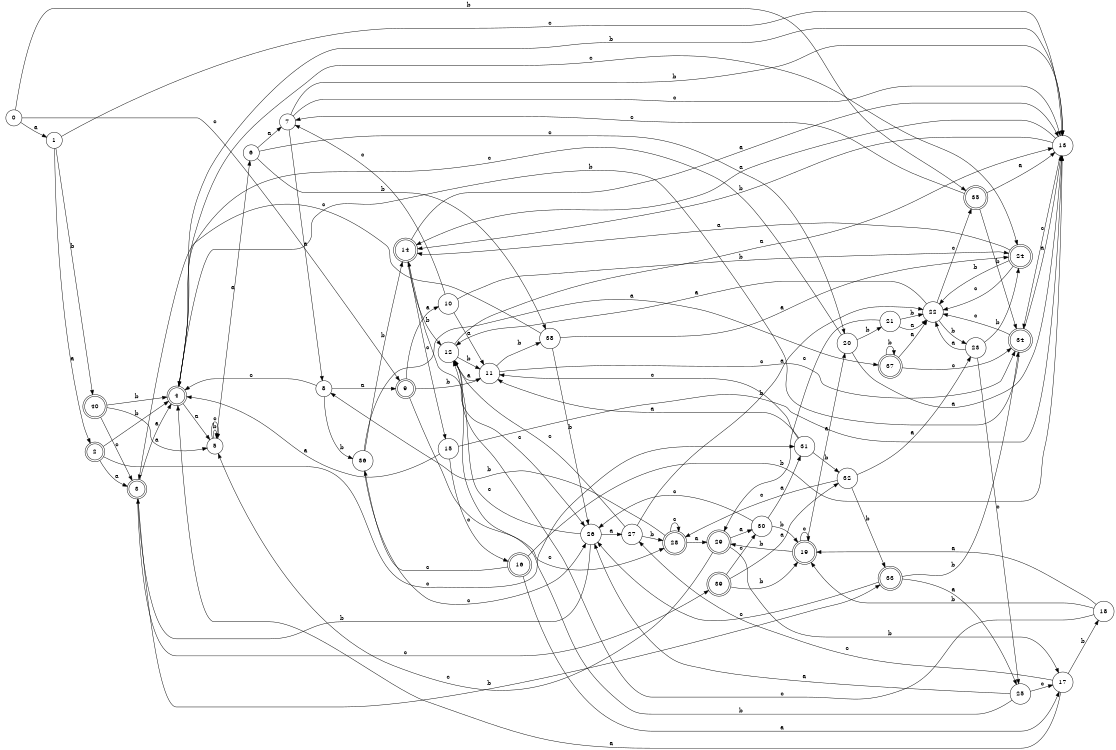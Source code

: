 digraph n33_5 {
__start0 [label="" shape="none"];

rankdir=LR;
size="8,5";

s0 [style="filled", color="black", fillcolor="white" shape="circle", label="0"];
s1 [style="filled", color="black", fillcolor="white" shape="circle", label="1"];
s2 [style="rounded,filled", color="black", fillcolor="white" shape="doublecircle", label="2"];
s3 [style="rounded,filled", color="black", fillcolor="white" shape="doublecircle", label="3"];
s4 [style="rounded,filled", color="black", fillcolor="white" shape="doublecircle", label="4"];
s5 [style="filled", color="black", fillcolor="white" shape="circle", label="5"];
s6 [style="filled", color="black", fillcolor="white" shape="circle", label="6"];
s7 [style="filled", color="black", fillcolor="white" shape="circle", label="7"];
s8 [style="filled", color="black", fillcolor="white" shape="circle", label="8"];
s9 [style="rounded,filled", color="black", fillcolor="white" shape="doublecircle", label="9"];
s10 [style="filled", color="black", fillcolor="white" shape="circle", label="10"];
s11 [style="filled", color="black", fillcolor="white" shape="circle", label="11"];
s12 [style="filled", color="black", fillcolor="white" shape="circle", label="12"];
s13 [style="filled", color="black", fillcolor="white" shape="circle", label="13"];
s14 [style="rounded,filled", color="black", fillcolor="white" shape="doublecircle", label="14"];
s15 [style="filled", color="black", fillcolor="white" shape="circle", label="15"];
s16 [style="rounded,filled", color="black", fillcolor="white" shape="doublecircle", label="16"];
s17 [style="filled", color="black", fillcolor="white" shape="circle", label="17"];
s18 [style="filled", color="black", fillcolor="white" shape="circle", label="18"];
s19 [style="rounded,filled", color="black", fillcolor="white" shape="doublecircle", label="19"];
s20 [style="filled", color="black", fillcolor="white" shape="circle", label="20"];
s21 [style="filled", color="black", fillcolor="white" shape="circle", label="21"];
s22 [style="filled", color="black", fillcolor="white" shape="circle", label="22"];
s23 [style="filled", color="black", fillcolor="white" shape="circle", label="23"];
s24 [style="rounded,filled", color="black", fillcolor="white" shape="doublecircle", label="24"];
s25 [style="filled", color="black", fillcolor="white" shape="circle", label="25"];
s26 [style="filled", color="black", fillcolor="white" shape="circle", label="26"];
s27 [style="filled", color="black", fillcolor="white" shape="circle", label="27"];
s28 [style="rounded,filled", color="black", fillcolor="white" shape="doublecircle", label="28"];
s29 [style="rounded,filled", color="black", fillcolor="white" shape="doublecircle", label="29"];
s30 [style="filled", color="black", fillcolor="white" shape="circle", label="30"];
s31 [style="filled", color="black", fillcolor="white" shape="circle", label="31"];
s32 [style="filled", color="black", fillcolor="white" shape="circle", label="32"];
s33 [style="rounded,filled", color="black", fillcolor="white" shape="doublecircle", label="33"];
s34 [style="rounded,filled", color="black", fillcolor="white" shape="doublecircle", label="34"];
s35 [style="rounded,filled", color="black", fillcolor="white" shape="doublecircle", label="35"];
s36 [style="filled", color="black", fillcolor="white" shape="circle", label="36"];
s37 [style="rounded,filled", color="black", fillcolor="white" shape="doublecircle", label="37"];
s38 [style="filled", color="black", fillcolor="white" shape="circle", label="38"];
s39 [style="rounded,filled", color="black", fillcolor="white" shape="doublecircle", label="39"];
s40 [style="rounded,filled", color="black", fillcolor="white" shape="doublecircle", label="40"];
s0 -> s1 [label="a"];
s0 -> s35 [label="b"];
s0 -> s9 [label="c"];
s1 -> s2 [label="a"];
s1 -> s40 [label="b"];
s1 -> s13 [label="c"];
s2 -> s3 [label="a"];
s2 -> s4 [label="b"];
s2 -> s31 [label="c"];
s3 -> s4 [label="a"];
s3 -> s33 [label="b"];
s3 -> s39 [label="c"];
s4 -> s5 [label="a"];
s4 -> s13 [label="b"];
s4 -> s24 [label="c"];
s5 -> s6 [label="a"];
s5 -> s5 [label="b"];
s5 -> s5 [label="c"];
s6 -> s7 [label="a"];
s6 -> s38 [label="b"];
s6 -> s20 [label="c"];
s7 -> s8 [label="a"];
s7 -> s13 [label="b"];
s7 -> s13 [label="c"];
s8 -> s9 [label="a"];
s8 -> s36 [label="b"];
s8 -> s4 [label="c"];
s9 -> s10 [label="a"];
s9 -> s11 [label="b"];
s9 -> s28 [label="c"];
s10 -> s11 [label="a"];
s10 -> s24 [label="b"];
s10 -> s7 [label="c"];
s11 -> s12 [label="a"];
s11 -> s38 [label="b"];
s11 -> s34 [label="c"];
s12 -> s13 [label="a"];
s12 -> s11 [label="b"];
s12 -> s26 [label="c"];
s13 -> s14 [label="a"];
s13 -> s14 [label="b"];
s13 -> s34 [label="c"];
s14 -> s13 [label="a"];
s14 -> s12 [label="b"];
s14 -> s15 [label="c"];
s15 -> s4 [label="a"];
s15 -> s13 [label="b"];
s15 -> s16 [label="c"];
s16 -> s17 [label="a"];
s16 -> s13 [label="b"];
s16 -> s36 [label="c"];
s17 -> s4 [label="a"];
s17 -> s18 [label="b"];
s17 -> s27 [label="c"];
s18 -> s19 [label="a"];
s18 -> s19 [label="b"];
s18 -> s12 [label="c"];
s19 -> s20 [label="a"];
s19 -> s29 [label="b"];
s19 -> s19 [label="c"];
s20 -> s13 [label="a"];
s20 -> s21 [label="b"];
s20 -> s4 [label="c"];
s21 -> s22 [label="a"];
s21 -> s22 [label="b"];
s21 -> s29 [label="c"];
s22 -> s12 [label="a"];
s22 -> s23 [label="b"];
s22 -> s35 [label="c"];
s23 -> s22 [label="a"];
s23 -> s24 [label="b"];
s23 -> s25 [label="c"];
s24 -> s14 [label="a"];
s24 -> s22 [label="b"];
s24 -> s22 [label="c"];
s25 -> s26 [label="a"];
s25 -> s12 [label="b"];
s25 -> s17 [label="c"];
s26 -> s27 [label="a"];
s26 -> s3 [label="b"];
s26 -> s14 [label="c"];
s27 -> s22 [label="a"];
s27 -> s28 [label="b"];
s27 -> s12 [label="c"];
s28 -> s29 [label="a"];
s28 -> s8 [label="b"];
s28 -> s28 [label="c"];
s29 -> s30 [label="a"];
s29 -> s17 [label="b"];
s29 -> s5 [label="c"];
s30 -> s31 [label="a"];
s30 -> s19 [label="b"];
s30 -> s26 [label="c"];
s31 -> s11 [label="a"];
s31 -> s32 [label="b"];
s31 -> s11 [label="c"];
s32 -> s23 [label="a"];
s32 -> s33 [label="b"];
s32 -> s28 [label="c"];
s33 -> s25 [label="a"];
s33 -> s34 [label="b"];
s33 -> s26 [label="c"];
s34 -> s13 [label="a"];
s34 -> s4 [label="b"];
s34 -> s22 [label="c"];
s35 -> s13 [label="a"];
s35 -> s34 [label="b"];
s35 -> s7 [label="c"];
s36 -> s37 [label="a"];
s36 -> s14 [label="b"];
s36 -> s26 [label="c"];
s37 -> s22 [label="a"];
s37 -> s37 [label="b"];
s37 -> s34 [label="c"];
s38 -> s24 [label="a"];
s38 -> s26 [label="b"];
s38 -> s3 [label="c"];
s39 -> s32 [label="a"];
s39 -> s19 [label="b"];
s39 -> s30 [label="c"];
s40 -> s5 [label="a"];
s40 -> s4 [label="b"];
s40 -> s3 [label="c"];

}